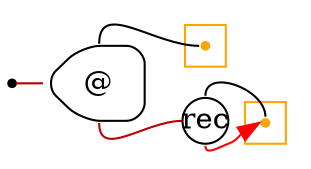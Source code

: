 digraph G {
  rankdir=LR;
  edge[arrowhead=none,arrowtail=none];
  node[fixedsize=true,shape=circle]
  size="12.133333333333333,4.987468750000001";
  labeldistance=0;
  nodesep=.175;
  ranksep=.175;

 nd1[shape=point];
 nd2[label="@",tooltip="nd2-AppGraph",style=rounded,orientation=90,shape=house,color="#000000"];
 subgraph cluster_nd4 {
   graph[style=fill,color="orange"];ndcluster_nd4[tooltip="nd4",orientation=90,shape=point,color="orange"];
 };
   subgraph cluster_nd24 {
     graph[style=fill,color="orange"];ndcluster_nd24[tooltip="nd24",orientation=90,shape=point,color="orange"];
   };
 nd22[label="rec",tooltip="nd22-RecurGraph",style=rounded,width=.3,height=.3,color="#000000"];

  nd22->ndcluster_nd24[dir=back,headport=n,tailport=n];
  nd22->ndcluster_nd24[tailport=s,headport=w,color=red,arrowhead=normal];
  nd2->ndcluster_nd4[tailport=n,headport=w];
  nd2->nd22[tailport=s,headport=w,color="#b70000",arrowhead=none,arrowtail=none];
  nd1->nd2[tailport=e,headport=w,color="#b70000",arrowhead=none,arrowtail=none];
}
